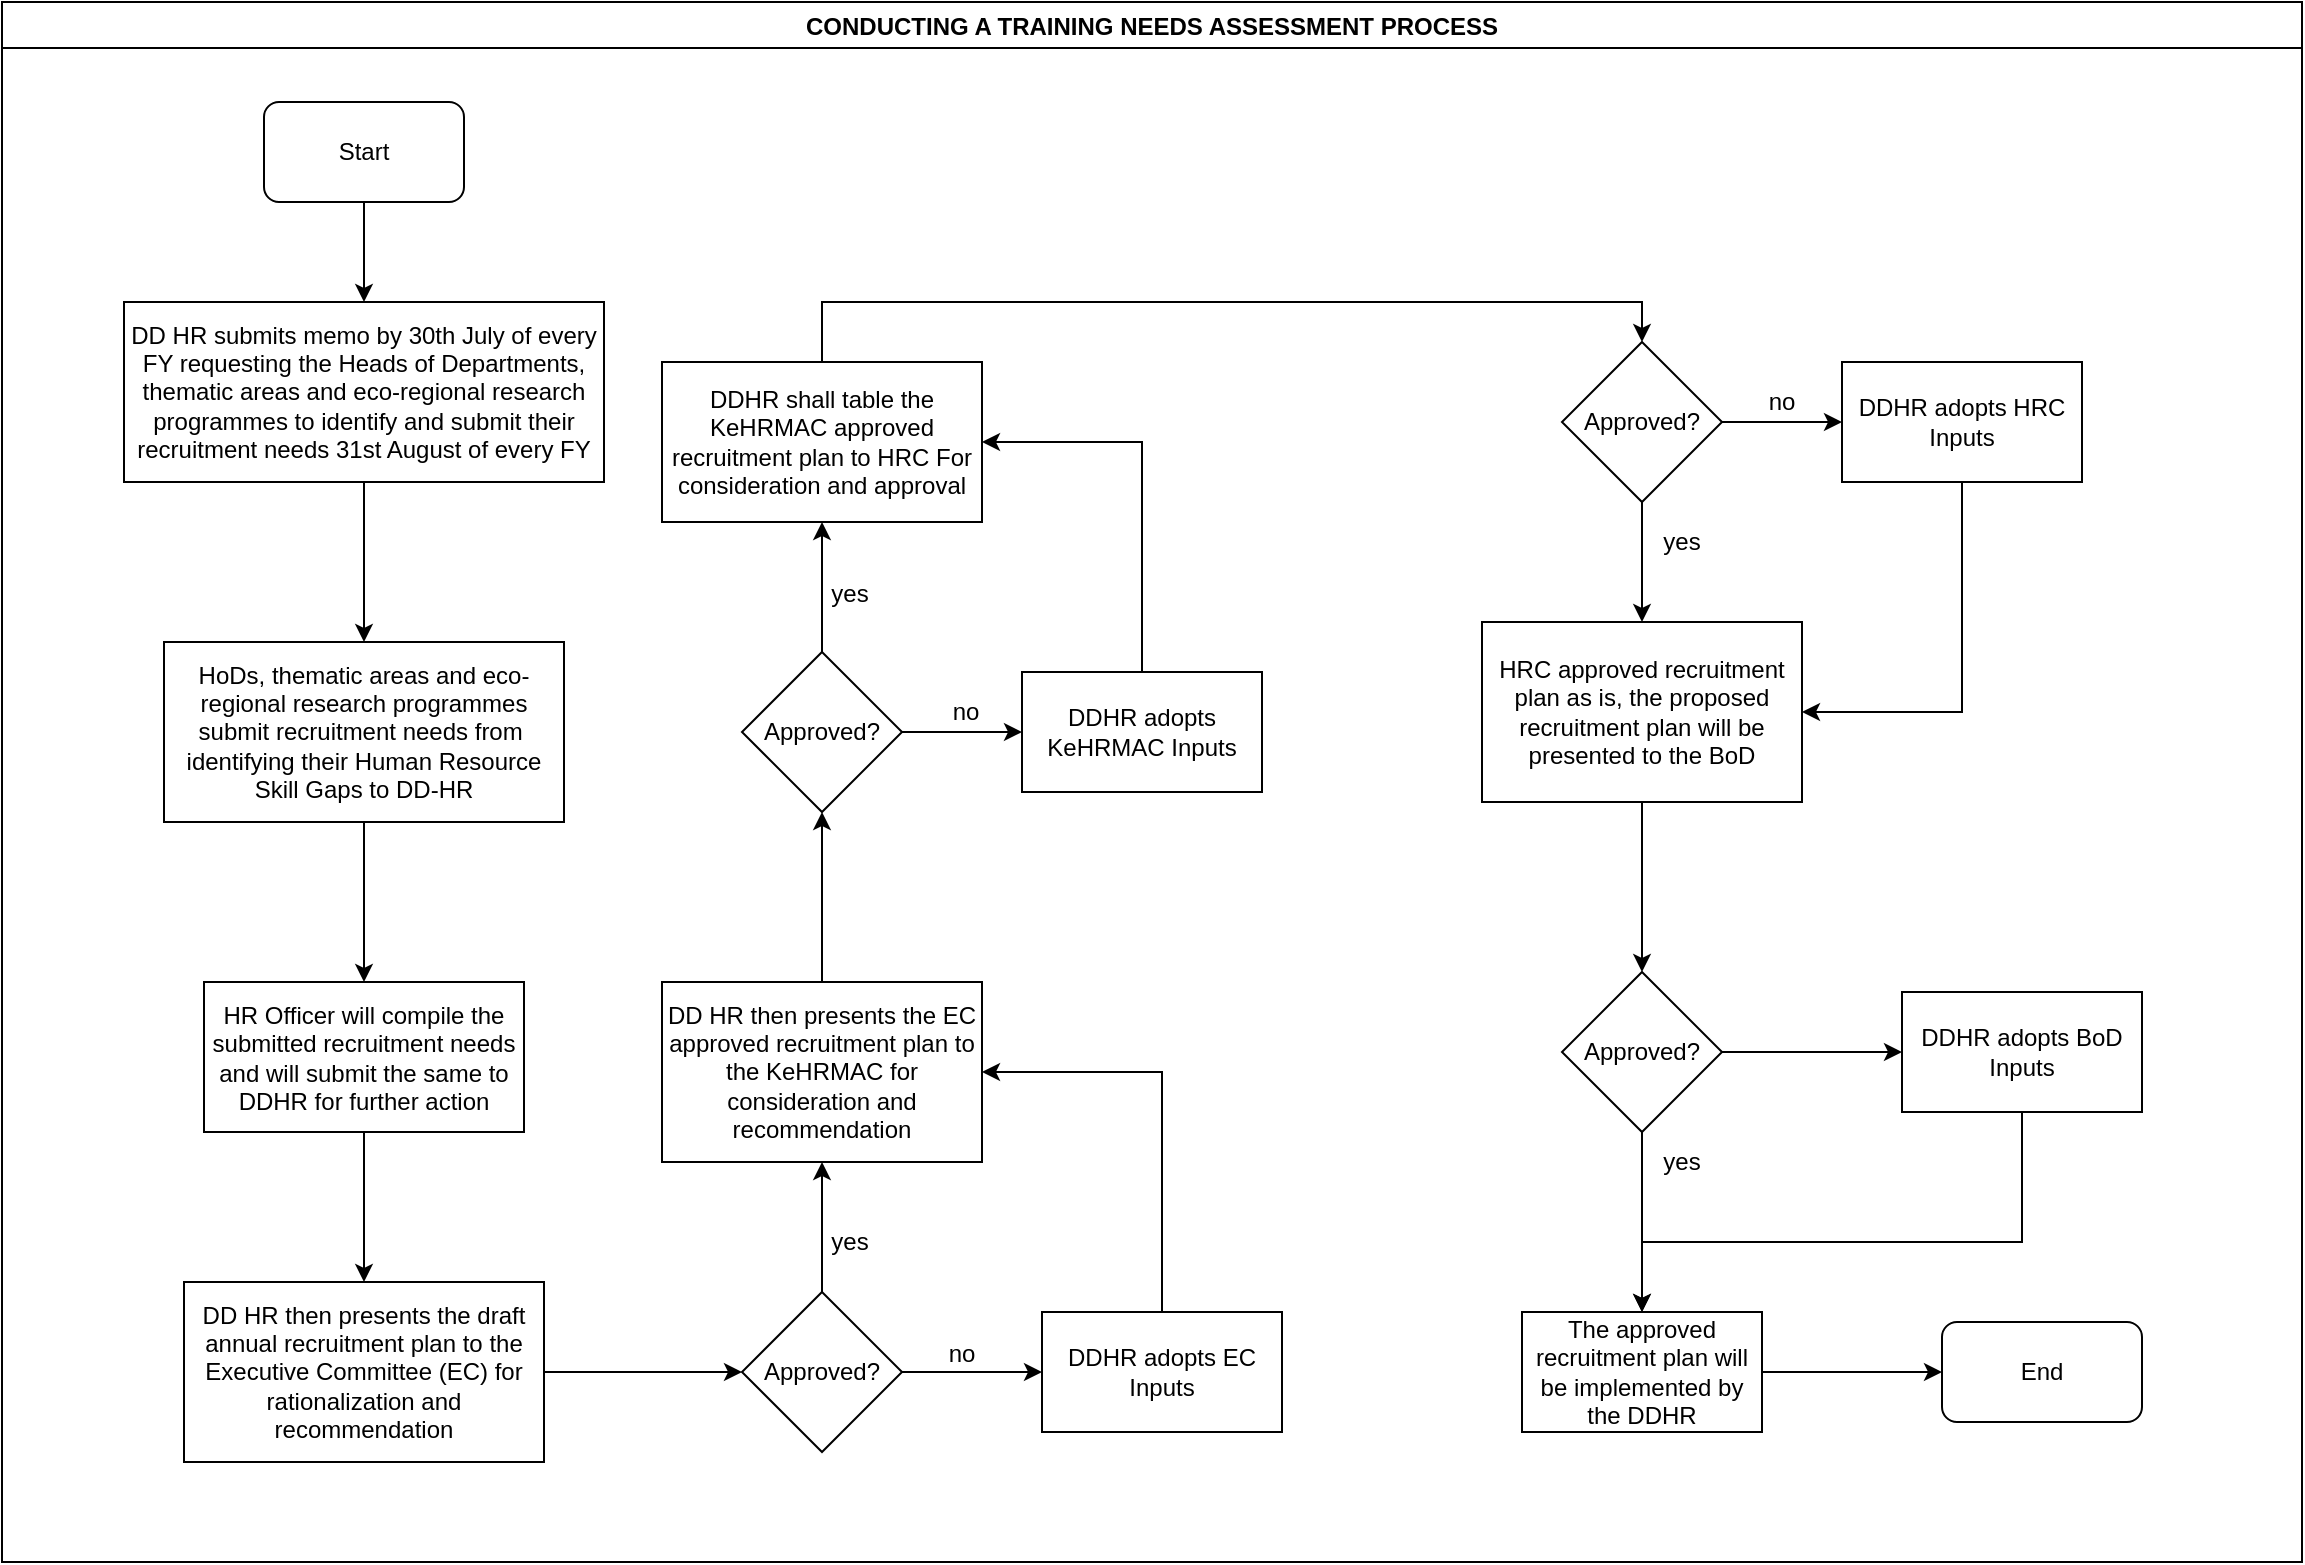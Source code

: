 <mxfile version="14.2.4" type="github">
  <diagram id="qqbpPhEREn-bMykAlWVB" name="Page-1">
    <mxGraphModel dx="1038" dy="547" grid="1" gridSize="10" guides="1" tooltips="1" connect="1" arrows="1" fold="1" page="1" pageScale="1" pageWidth="1169" pageHeight="827" math="0" shadow="0">
      <root>
        <mxCell id="0" />
        <mxCell id="1" parent="0" />
        <mxCell id="kVMKAQAATk6mwwqJ5JRx-32" value="CONDUCTING A TRAINING NEEDS ASSESSMENT PROCESS" style="swimlane;" vertex="1" parent="1">
          <mxGeometry x="20" y="10" width="1150" height="780" as="geometry" />
        </mxCell>
        <mxCell id="kVMKAQAATk6mwwqJ5JRx-33" value="Start" style="rounded=1;whiteSpace=wrap;html=1;" vertex="1" parent="kVMKAQAATk6mwwqJ5JRx-32">
          <mxGeometry x="131" y="50" width="100" height="50" as="geometry" />
        </mxCell>
        <mxCell id="kVMKAQAATk6mwwqJ5JRx-34" value="DD HR submits memo by 30th July of every FY requesting the Heads of Departments, thematic areas and eco-regional research programmes to identify and submit their recruitment needs 31st August of every FY" style="rounded=0;whiteSpace=wrap;html=1;" vertex="1" parent="kVMKAQAATk6mwwqJ5JRx-32">
          <mxGeometry x="61" y="150" width="240" height="90" as="geometry" />
        </mxCell>
        <mxCell id="kVMKAQAATk6mwwqJ5JRx-35" value="" style="edgeStyle=orthogonalEdgeStyle;rounded=0;orthogonalLoop=1;jettySize=auto;html=1;entryX=0.5;entryY=0;entryDx=0;entryDy=0;" edge="1" parent="kVMKAQAATk6mwwqJ5JRx-32" source="kVMKAQAATk6mwwqJ5JRx-33" target="kVMKAQAATk6mwwqJ5JRx-34">
          <mxGeometry relative="1" as="geometry">
            <mxPoint x="181" y="150" as="targetPoint" />
          </mxGeometry>
        </mxCell>
        <mxCell id="kVMKAQAATk6mwwqJ5JRx-63" value="HoDs, thematic areas and eco-regional research programmes submit recruitment needs from&amp;nbsp; identifying their Human Resource Skill Gaps to DD-HR" style="rounded=0;whiteSpace=wrap;html=1;" vertex="1" parent="kVMKAQAATk6mwwqJ5JRx-32">
          <mxGeometry x="81" y="320" width="200" height="90" as="geometry" />
        </mxCell>
        <mxCell id="kVMKAQAATk6mwwqJ5JRx-37" value="" style="edgeStyle=orthogonalEdgeStyle;rounded=0;orthogonalLoop=1;jettySize=auto;html=1;" edge="1" parent="kVMKAQAATk6mwwqJ5JRx-32" source="kVMKAQAATk6mwwqJ5JRx-34" target="kVMKAQAATk6mwwqJ5JRx-63">
          <mxGeometry relative="1" as="geometry">
            <mxPoint x="181" y="300" as="targetPoint" />
          </mxGeometry>
        </mxCell>
        <mxCell id="kVMKAQAATk6mwwqJ5JRx-66" value="DD HR then presents the draft annual recruitment plan to the Executive Committee (EC) for rationalization and recommendation" style="whiteSpace=wrap;html=1;rounded=0;" vertex="1" parent="kVMKAQAATk6mwwqJ5JRx-32">
          <mxGeometry x="91" y="640" width="180" height="90" as="geometry" />
        </mxCell>
        <mxCell id="kVMKAQAATk6mwwqJ5JRx-70" value="Approved?" style="rhombus;whiteSpace=wrap;html=1;" vertex="1" parent="kVMKAQAATk6mwwqJ5JRx-32">
          <mxGeometry x="370" y="645" width="80" height="80" as="geometry" />
        </mxCell>
        <mxCell id="kVMKAQAATk6mwwqJ5JRx-69" value="" style="edgeStyle=orthogonalEdgeStyle;rounded=0;orthogonalLoop=1;jettySize=auto;html=1;entryX=0;entryY=0.5;entryDx=0;entryDy=0;" edge="1" parent="kVMKAQAATk6mwwqJ5JRx-32" source="kVMKAQAATk6mwwqJ5JRx-66" target="kVMKAQAATk6mwwqJ5JRx-70">
          <mxGeometry relative="1" as="geometry">
            <mxPoint x="400" y="685" as="targetPoint" />
          </mxGeometry>
        </mxCell>
        <mxCell id="kVMKAQAATk6mwwqJ5JRx-75" value="DDHR adopts EC Inputs" style="rounded=0;whiteSpace=wrap;html=1;" vertex="1" parent="kVMKAQAATk6mwwqJ5JRx-32">
          <mxGeometry x="520" y="655" width="120" height="60" as="geometry" />
        </mxCell>
        <mxCell id="kVMKAQAATk6mwwqJ5JRx-74" value="" style="edgeStyle=orthogonalEdgeStyle;rounded=0;orthogonalLoop=1;jettySize=auto;html=1;" edge="1" parent="kVMKAQAATk6mwwqJ5JRx-32" source="kVMKAQAATk6mwwqJ5JRx-70" target="kVMKAQAATk6mwwqJ5JRx-75">
          <mxGeometry relative="1" as="geometry">
            <mxPoint x="540" y="685" as="targetPoint" />
          </mxGeometry>
        </mxCell>
        <mxCell id="kVMKAQAATk6mwwqJ5JRx-71" value="DD HR then presents the EC approved recruitment plan to the KeHRMAC for consideration and recommendation" style="whiteSpace=wrap;html=1;" vertex="1" parent="kVMKAQAATk6mwwqJ5JRx-32">
          <mxGeometry x="330" y="490" width="160" height="90" as="geometry" />
        </mxCell>
        <mxCell id="kVMKAQAATk6mwwqJ5JRx-72" value="" style="edgeStyle=orthogonalEdgeStyle;rounded=0;orthogonalLoop=1;jettySize=auto;html=1;" edge="1" parent="kVMKAQAATk6mwwqJ5JRx-32" source="kVMKAQAATk6mwwqJ5JRx-70" target="kVMKAQAATk6mwwqJ5JRx-71">
          <mxGeometry relative="1" as="geometry" />
        </mxCell>
        <mxCell id="kVMKAQAATk6mwwqJ5JRx-77" value="" style="edgeStyle=orthogonalEdgeStyle;rounded=0;orthogonalLoop=1;jettySize=auto;html=1;entryX=1;entryY=0.5;entryDx=0;entryDy=0;exitX=0.5;exitY=0;exitDx=0;exitDy=0;" edge="1" parent="kVMKAQAATk6mwwqJ5JRx-32" source="kVMKAQAATk6mwwqJ5JRx-75" target="kVMKAQAATk6mwwqJ5JRx-71">
          <mxGeometry relative="1" as="geometry">
            <mxPoint x="580" y="575" as="targetPoint" />
            <Array as="points">
              <mxPoint x="580" y="535" />
            </Array>
          </mxGeometry>
        </mxCell>
        <mxCell id="kVMKAQAATk6mwwqJ5JRx-78" value="yes" style="text;html=1;strokeColor=none;fillColor=none;align=center;verticalAlign=middle;whiteSpace=wrap;rounded=0;" vertex="1" parent="kVMKAQAATk6mwwqJ5JRx-32">
          <mxGeometry x="404" y="610" width="40" height="20" as="geometry" />
        </mxCell>
        <mxCell id="kVMKAQAATk6mwwqJ5JRx-79" value="no" style="text;html=1;strokeColor=none;fillColor=none;align=center;verticalAlign=middle;whiteSpace=wrap;rounded=0;" vertex="1" parent="kVMKAQAATk6mwwqJ5JRx-32">
          <mxGeometry x="460" y="666" width="40" height="20" as="geometry" />
        </mxCell>
        <mxCell id="kVMKAQAATk6mwwqJ5JRx-82" value="DDHR shall table the KeHRMAC approved recruitment plan to HRC For consideration and approval" style="whiteSpace=wrap;html=1;" vertex="1" parent="kVMKAQAATk6mwwqJ5JRx-32">
          <mxGeometry x="330" y="180" width="160" height="80" as="geometry" />
        </mxCell>
        <mxCell id="kVMKAQAATk6mwwqJ5JRx-95" value="Approved?" style="rhombus;whiteSpace=wrap;html=1;" vertex="1" parent="kVMKAQAATk6mwwqJ5JRx-32">
          <mxGeometry x="780" y="170" width="80" height="80" as="geometry" />
        </mxCell>
        <mxCell id="kVMKAQAATk6mwwqJ5JRx-93" value="" style="edgeStyle=orthogonalEdgeStyle;rounded=0;orthogonalLoop=1;jettySize=auto;html=1;exitX=0.5;exitY=0;exitDx=0;exitDy=0;entryX=0.5;entryY=0;entryDx=0;entryDy=0;" edge="1" parent="kVMKAQAATk6mwwqJ5JRx-32" source="kVMKAQAATk6mwwqJ5JRx-82" target="kVMKAQAATk6mwwqJ5JRx-95">
          <mxGeometry relative="1" as="geometry">
            <mxPoint x="730" y="150" as="targetPoint" />
          </mxGeometry>
        </mxCell>
        <mxCell id="kVMKAQAATk6mwwqJ5JRx-98" value="yes" style="text;html=1;strokeColor=none;fillColor=none;align=center;verticalAlign=middle;whiteSpace=wrap;rounded=0;" vertex="1" parent="kVMKAQAATk6mwwqJ5JRx-32">
          <mxGeometry x="820" y="260" width="40" height="20" as="geometry" />
        </mxCell>
        <mxCell id="kVMKAQAATk6mwwqJ5JRx-111" value="End" style="rounded=1;whiteSpace=wrap;html=1;" vertex="1" parent="kVMKAQAATk6mwwqJ5JRx-32">
          <mxGeometry x="970" y="660" width="100" height="50" as="geometry" />
        </mxCell>
        <mxCell id="kVMKAQAATk6mwwqJ5JRx-113" value="DDHR adopts BoD Inputs" style="whiteSpace=wrap;html=1;" vertex="1" parent="kVMKAQAATk6mwwqJ5JRx-32">
          <mxGeometry x="950" y="495" width="120" height="60" as="geometry" />
        </mxCell>
        <mxCell id="kVMKAQAATk6mwwqJ5JRx-110" value="yes" style="text;html=1;strokeColor=none;fillColor=none;align=center;verticalAlign=middle;whiteSpace=wrap;rounded=0;" vertex="1" parent="kVMKAQAATk6mwwqJ5JRx-32">
          <mxGeometry x="820" y="570" width="40" height="20" as="geometry" />
        </mxCell>
        <mxCell id="kVMKAQAATk6mwwqJ5JRx-67" value="" style="edgeStyle=orthogonalEdgeStyle;rounded=0;orthogonalLoop=1;jettySize=auto;html=1;" edge="1" parent="1" source="kVMKAQAATk6mwwqJ5JRx-64" target="kVMKAQAATk6mwwqJ5JRx-66">
          <mxGeometry relative="1" as="geometry" />
        </mxCell>
        <mxCell id="kVMKAQAATk6mwwqJ5JRx-64" value="HR Officer will compile the submitted recruitment needs and will submit the same to DDHR for further action" style="whiteSpace=wrap;html=1;rounded=0;" vertex="1" parent="1">
          <mxGeometry x="121" y="500" width="160" height="75" as="geometry" />
        </mxCell>
        <mxCell id="kVMKAQAATk6mwwqJ5JRx-65" value="" style="edgeStyle=orthogonalEdgeStyle;rounded=0;orthogonalLoop=1;jettySize=auto;html=1;" edge="1" parent="1" source="kVMKAQAATk6mwwqJ5JRx-63" target="kVMKAQAATk6mwwqJ5JRx-64">
          <mxGeometry relative="1" as="geometry" />
        </mxCell>
        <mxCell id="kVMKAQAATk6mwwqJ5JRx-83" value="" style="edgeStyle=orthogonalEdgeStyle;rounded=0;orthogonalLoop=1;jettySize=auto;html=1;" edge="1" parent="1" source="kVMKAQAATk6mwwqJ5JRx-80" target="kVMKAQAATk6mwwqJ5JRx-82">
          <mxGeometry relative="1" as="geometry" />
        </mxCell>
        <mxCell id="kVMKAQAATk6mwwqJ5JRx-85" value="" style="edgeStyle=orthogonalEdgeStyle;rounded=0;orthogonalLoop=1;jettySize=auto;html=1;" edge="1" parent="1" source="kVMKAQAATk6mwwqJ5JRx-80" target="kVMKAQAATk6mwwqJ5JRx-84">
          <mxGeometry relative="1" as="geometry" />
        </mxCell>
        <mxCell id="kVMKAQAATk6mwwqJ5JRx-80" value="Approved?" style="rhombus;whiteSpace=wrap;html=1;" vertex="1" parent="1">
          <mxGeometry x="390" y="335" width="80" height="80" as="geometry" />
        </mxCell>
        <mxCell id="kVMKAQAATk6mwwqJ5JRx-81" value="" style="edgeStyle=orthogonalEdgeStyle;rounded=0;orthogonalLoop=1;jettySize=auto;html=1;" edge="1" parent="1" source="kVMKAQAATk6mwwqJ5JRx-71" target="kVMKAQAATk6mwwqJ5JRx-80">
          <mxGeometry relative="1" as="geometry" />
        </mxCell>
        <mxCell id="kVMKAQAATk6mwwqJ5JRx-89" value="" style="edgeStyle=orthogonalEdgeStyle;rounded=0;orthogonalLoop=1;jettySize=auto;html=1;entryX=1;entryY=0.5;entryDx=0;entryDy=0;exitX=0.5;exitY=0;exitDx=0;exitDy=0;" edge="1" parent="1" source="kVMKAQAATk6mwwqJ5JRx-84" target="kVMKAQAATk6mwwqJ5JRx-82">
          <mxGeometry relative="1" as="geometry">
            <mxPoint x="590" y="265" as="targetPoint" />
          </mxGeometry>
        </mxCell>
        <mxCell id="kVMKAQAATk6mwwqJ5JRx-84" value="DDHR adopts KeHRMAC  Inputs" style="whiteSpace=wrap;html=1;" vertex="1" parent="1">
          <mxGeometry x="530" y="345" width="120" height="60" as="geometry" />
        </mxCell>
        <mxCell id="kVMKAQAATk6mwwqJ5JRx-90" value="no" style="text;html=1;strokeColor=none;fillColor=none;align=center;verticalAlign=middle;whiteSpace=wrap;rounded=0;" vertex="1" parent="1">
          <mxGeometry x="482" y="355" width="40" height="20" as="geometry" />
        </mxCell>
        <mxCell id="kVMKAQAATk6mwwqJ5JRx-91" value="yes" style="text;html=1;strokeColor=none;fillColor=none;align=center;verticalAlign=middle;whiteSpace=wrap;rounded=0;" vertex="1" parent="1">
          <mxGeometry x="424" y="296" width="40" height="20" as="geometry" />
        </mxCell>
        <mxCell id="kVMKAQAATk6mwwqJ5JRx-104" value="" style="edgeStyle=orthogonalEdgeStyle;rounded=0;orthogonalLoop=1;jettySize=auto;html=1;" edge="1" parent="1" source="kVMKAQAATk6mwwqJ5JRx-96" target="kVMKAQAATk6mwwqJ5JRx-103">
          <mxGeometry relative="1" as="geometry" />
        </mxCell>
        <mxCell id="kVMKAQAATk6mwwqJ5JRx-96" value="HRC approved recruitment plan as is, the proposed recruitment plan will be presented to the BoD " style="whiteSpace=wrap;html=1;" vertex="1" parent="1">
          <mxGeometry x="760" y="320" width="160" height="90" as="geometry" />
        </mxCell>
        <mxCell id="kVMKAQAATk6mwwqJ5JRx-97" value="" style="edgeStyle=orthogonalEdgeStyle;rounded=0;orthogonalLoop=1;jettySize=auto;html=1;" edge="1" parent="1" source="kVMKAQAATk6mwwqJ5JRx-95" target="kVMKAQAATk6mwwqJ5JRx-96">
          <mxGeometry relative="1" as="geometry" />
        </mxCell>
        <mxCell id="kVMKAQAATk6mwwqJ5JRx-102" value="" style="edgeStyle=orthogonalEdgeStyle;rounded=0;orthogonalLoop=1;jettySize=auto;html=1;entryX=1;entryY=0.5;entryDx=0;entryDy=0;exitX=0.5;exitY=1;exitDx=0;exitDy=0;" edge="1" parent="1" source="kVMKAQAATk6mwwqJ5JRx-99" target="kVMKAQAATk6mwwqJ5JRx-96">
          <mxGeometry relative="1" as="geometry">
            <mxPoint x="1000" y="330" as="targetPoint" />
          </mxGeometry>
        </mxCell>
        <mxCell id="kVMKAQAATk6mwwqJ5JRx-99" value="DDHR adopts HRC Inputs" style="whiteSpace=wrap;html=1;" vertex="1" parent="1">
          <mxGeometry x="940" y="190" width="120" height="60" as="geometry" />
        </mxCell>
        <mxCell id="kVMKAQAATk6mwwqJ5JRx-100" value="" style="edgeStyle=orthogonalEdgeStyle;rounded=0;orthogonalLoop=1;jettySize=auto;html=1;" edge="1" parent="1" source="kVMKAQAATk6mwwqJ5JRx-95" target="kVMKAQAATk6mwwqJ5JRx-99">
          <mxGeometry relative="1" as="geometry" />
        </mxCell>
        <mxCell id="kVMKAQAATk6mwwqJ5JRx-106" value="" style="edgeStyle=orthogonalEdgeStyle;rounded=0;orthogonalLoop=1;jettySize=auto;html=1;" edge="1" parent="1" source="kVMKAQAATk6mwwqJ5JRx-103" target="kVMKAQAATk6mwwqJ5JRx-105">
          <mxGeometry relative="1" as="geometry" />
        </mxCell>
        <mxCell id="kVMKAQAATk6mwwqJ5JRx-115" value="" style="edgeStyle=orthogonalEdgeStyle;rounded=0;orthogonalLoop=1;jettySize=auto;html=1;entryX=0;entryY=0.5;entryDx=0;entryDy=0;" edge="1" parent="1" source="kVMKAQAATk6mwwqJ5JRx-103" target="kVMKAQAATk6mwwqJ5JRx-113">
          <mxGeometry relative="1" as="geometry">
            <mxPoint x="940" y="535" as="targetPoint" />
          </mxGeometry>
        </mxCell>
        <mxCell id="kVMKAQAATk6mwwqJ5JRx-103" value="Approved?" style="rhombus;whiteSpace=wrap;html=1;" vertex="1" parent="1">
          <mxGeometry x="800" y="495" width="80" height="80" as="geometry" />
        </mxCell>
        <mxCell id="kVMKAQAATk6mwwqJ5JRx-108" value="" style="edgeStyle=orthogonalEdgeStyle;rounded=0;orthogonalLoop=1;jettySize=auto;html=1;entryX=0;entryY=0.5;entryDx=0;entryDy=0;" edge="1" parent="1" source="kVMKAQAATk6mwwqJ5JRx-105" target="kVMKAQAATk6mwwqJ5JRx-111">
          <mxGeometry relative="1" as="geometry">
            <mxPoint x="980" y="695" as="targetPoint" />
          </mxGeometry>
        </mxCell>
        <mxCell id="kVMKAQAATk6mwwqJ5JRx-105" value="The approved recruitment plan will be implemented by the DDHR" style="whiteSpace=wrap;html=1;" vertex="1" parent="1">
          <mxGeometry x="780" y="665" width="120" height="60" as="geometry" />
        </mxCell>
        <mxCell id="kVMKAQAATk6mwwqJ5JRx-109" value="no" style="text;html=1;strokeColor=none;fillColor=none;align=center;verticalAlign=middle;whiteSpace=wrap;rounded=0;" vertex="1" parent="1">
          <mxGeometry x="890" y="200" width="40" height="20" as="geometry" />
        </mxCell>
        <mxCell id="kVMKAQAATk6mwwqJ5JRx-118" value="" style="edgeStyle=orthogonalEdgeStyle;rounded=0;orthogonalLoop=1;jettySize=auto;html=1;entryX=0.5;entryY=0;entryDx=0;entryDy=0;exitX=0.5;exitY=1;exitDx=0;exitDy=0;" edge="1" parent="1" source="kVMKAQAATk6mwwqJ5JRx-113" target="kVMKAQAATk6mwwqJ5JRx-105">
          <mxGeometry relative="1" as="geometry">
            <mxPoint x="1030" y="645" as="targetPoint" />
            <Array as="points">
              <mxPoint x="1030" y="630" />
              <mxPoint x="840" y="630" />
            </Array>
          </mxGeometry>
        </mxCell>
      </root>
    </mxGraphModel>
  </diagram>
</mxfile>

